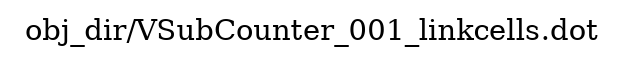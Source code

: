 digraph v3graph {
	graph	[label="obj_dir/VSubCounter_001_linkcells.dot",
		 labelloc=t, labeljust=l,
		 //size="7.5,10",
		 rankdir=TB];
}
